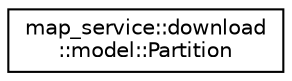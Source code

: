 digraph "Graphical Class Hierarchy"
{
 // LATEX_PDF_SIZE
  edge [fontname="Helvetica",fontsize="10",labelfontname="Helvetica",labelfontsize="10"];
  node [fontname="Helvetica",fontsize="10",shape=record];
  rankdir="LR";
  Node0 [label="map_service::download\l::model::Partition",height=0.2,width=0.4,color="black", fillcolor="white", style="filled",URL="$structmap__service_1_1download_1_1model_1_1Partition.html",tooltip="Data Transfer Object (DTO) representing metadata for a partition in a map layer."];
}
